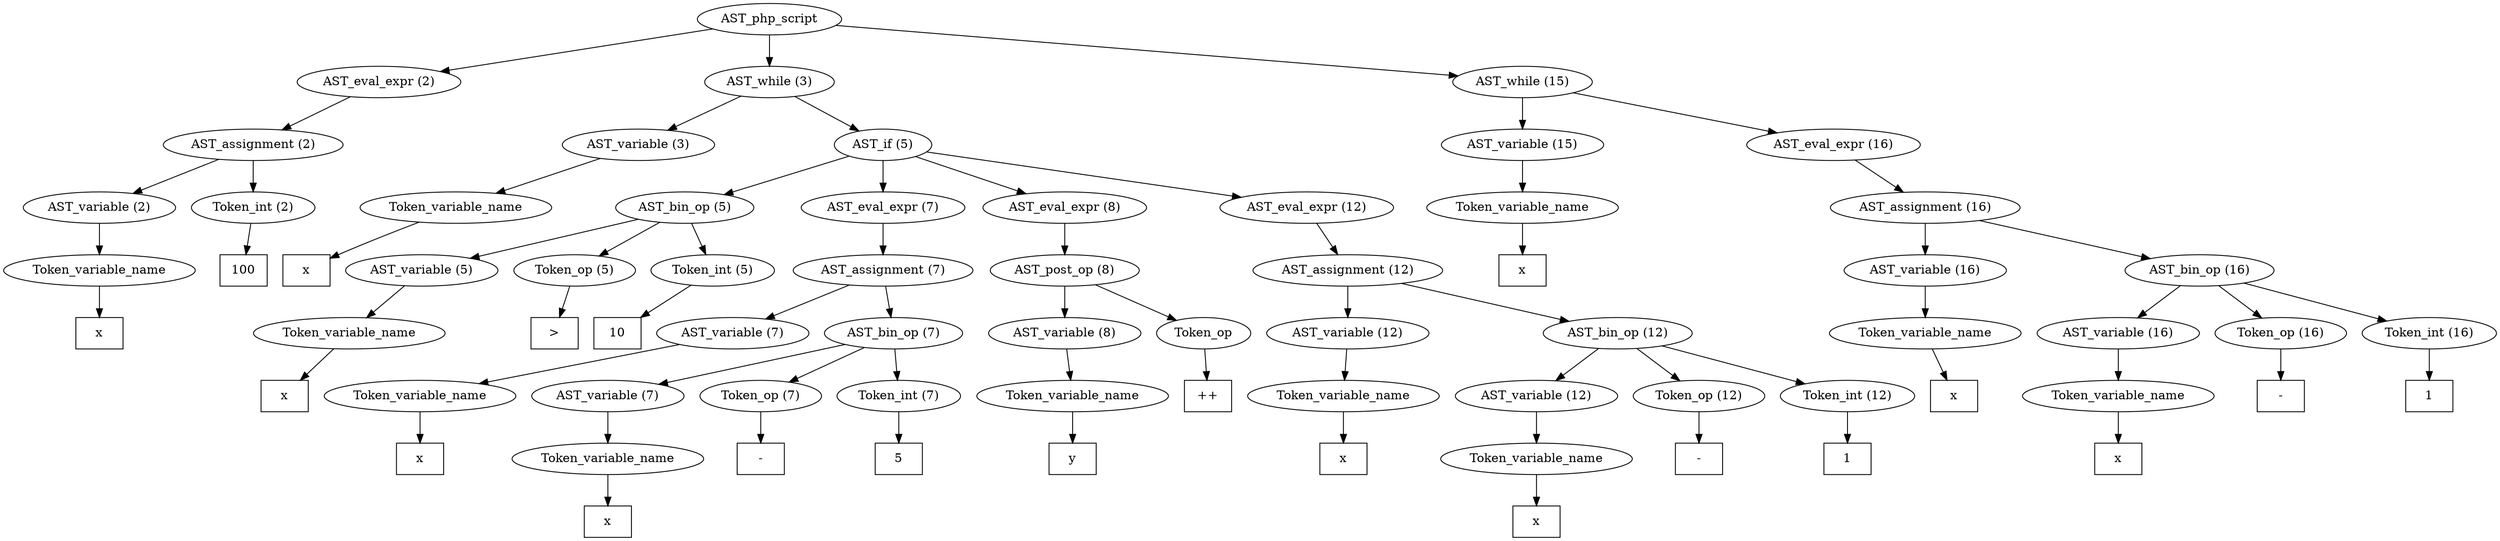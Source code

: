 /*
 * AST in dot format generated by phc -- the PHP compiler
 */

digraph AST {
node_0 [label="AST_php_script"];
node_1 [label="AST_eval_expr (2)"];
node_2 [label="AST_assignment (2)"];
node_3 [label="AST_variable (2)"];
node_4 [label="Token_variable_name"];
node_5 [label="x", shape=box]
node_4 -> node_5;
node_3 -> node_4;
node_6 [label="Token_int (2)"];
node_7 [label="100", shape=box]
node_6 -> node_7;
node_2 -> node_6;
node_2 -> node_3;
node_1 -> node_2;
node_8 [label="AST_while (3)"];
node_9 [label="AST_variable (3)"];
node_10 [label="Token_variable_name"];
node_11 [label="x", shape=box]
node_10 -> node_11;
node_9 -> node_10;
node_12 [label="AST_if (5)"];
node_13 [label="AST_bin_op (5)"];
node_14 [label="AST_variable (5)"];
node_15 [label="Token_variable_name"];
node_16 [label="x", shape=box]
node_15 -> node_16;
node_14 -> node_15;
node_17 [label="Token_op (5)"];
node_18 [label=">", shape=box]
node_17 -> node_18;
node_19 [label="Token_int (5)"];
node_20 [label="10", shape=box]
node_19 -> node_20;
node_13 -> node_19;
node_13 -> node_17;
node_13 -> node_14;
node_21 [label="AST_eval_expr (7)"];
node_22 [label="AST_assignment (7)"];
node_23 [label="AST_variable (7)"];
node_24 [label="Token_variable_name"];
node_25 [label="x", shape=box]
node_24 -> node_25;
node_23 -> node_24;
node_26 [label="AST_bin_op (7)"];
node_27 [label="AST_variable (7)"];
node_28 [label="Token_variable_name"];
node_29 [label="x", shape=box]
node_28 -> node_29;
node_27 -> node_28;
node_30 [label="Token_op (7)"];
node_31 [label="-", shape=box]
node_30 -> node_31;
node_32 [label="Token_int (7)"];
node_33 [label="5", shape=box]
node_32 -> node_33;
node_26 -> node_32;
node_26 -> node_30;
node_26 -> node_27;
node_22 -> node_26;
node_22 -> node_23;
node_21 -> node_22;
node_34 [label="AST_eval_expr (8)"];
node_35 [label="AST_post_op (8)"];
node_36 [label="AST_variable (8)"];
node_37 [label="Token_variable_name"];
node_38 [label="y", shape=box]
node_37 -> node_38;
node_36 -> node_37;
node_39 [label="Token_op"];
node_40 [label="++", shape=box]
node_39 -> node_40;
node_35 -> node_39;
node_35 -> node_36;
node_34 -> node_35;
node_41 [label="AST_eval_expr (12)"];
node_42 [label="AST_assignment (12)"];
node_43 [label="AST_variable (12)"];
node_44 [label="Token_variable_name"];
node_45 [label="x", shape=box]
node_44 -> node_45;
node_43 -> node_44;
node_46 [label="AST_bin_op (12)"];
node_47 [label="AST_variable (12)"];
node_48 [label="Token_variable_name"];
node_49 [label="x", shape=box]
node_48 -> node_49;
node_47 -> node_48;
node_50 [label="Token_op (12)"];
node_51 [label="-", shape=box]
node_50 -> node_51;
node_52 [label="Token_int (12)"];
node_53 [label="1", shape=box]
node_52 -> node_53;
node_46 -> node_52;
node_46 -> node_50;
node_46 -> node_47;
node_42 -> node_46;
node_42 -> node_43;
node_41 -> node_42;
node_12 -> node_41;
node_12 -> node_34;
node_12 -> node_21;
node_12 -> node_13;
node_8 -> node_12;
node_8 -> node_9;
node_54 [label="AST_while (15)"];
node_55 [label="AST_variable (15)"];
node_56 [label="Token_variable_name"];
node_57 [label="x", shape=box]
node_56 -> node_57;
node_55 -> node_56;
node_58 [label="AST_eval_expr (16)"];
node_59 [label="AST_assignment (16)"];
node_60 [label="AST_variable (16)"];
node_61 [label="Token_variable_name"];
node_62 [label="x", shape=box]
node_61 -> node_62;
node_60 -> node_61;
node_63 [label="AST_bin_op (16)"];
node_64 [label="AST_variable (16)"];
node_65 [label="Token_variable_name"];
node_66 [label="x", shape=box]
node_65 -> node_66;
node_64 -> node_65;
node_67 [label="Token_op (16)"];
node_68 [label="-", shape=box]
node_67 -> node_68;
node_69 [label="Token_int (16)"];
node_70 [label="1", shape=box]
node_69 -> node_70;
node_63 -> node_69;
node_63 -> node_67;
node_63 -> node_64;
node_59 -> node_63;
node_59 -> node_60;
node_58 -> node_59;
node_54 -> node_58;
node_54 -> node_55;
node_0 -> node_54;
node_0 -> node_8;
node_0 -> node_1;
}
